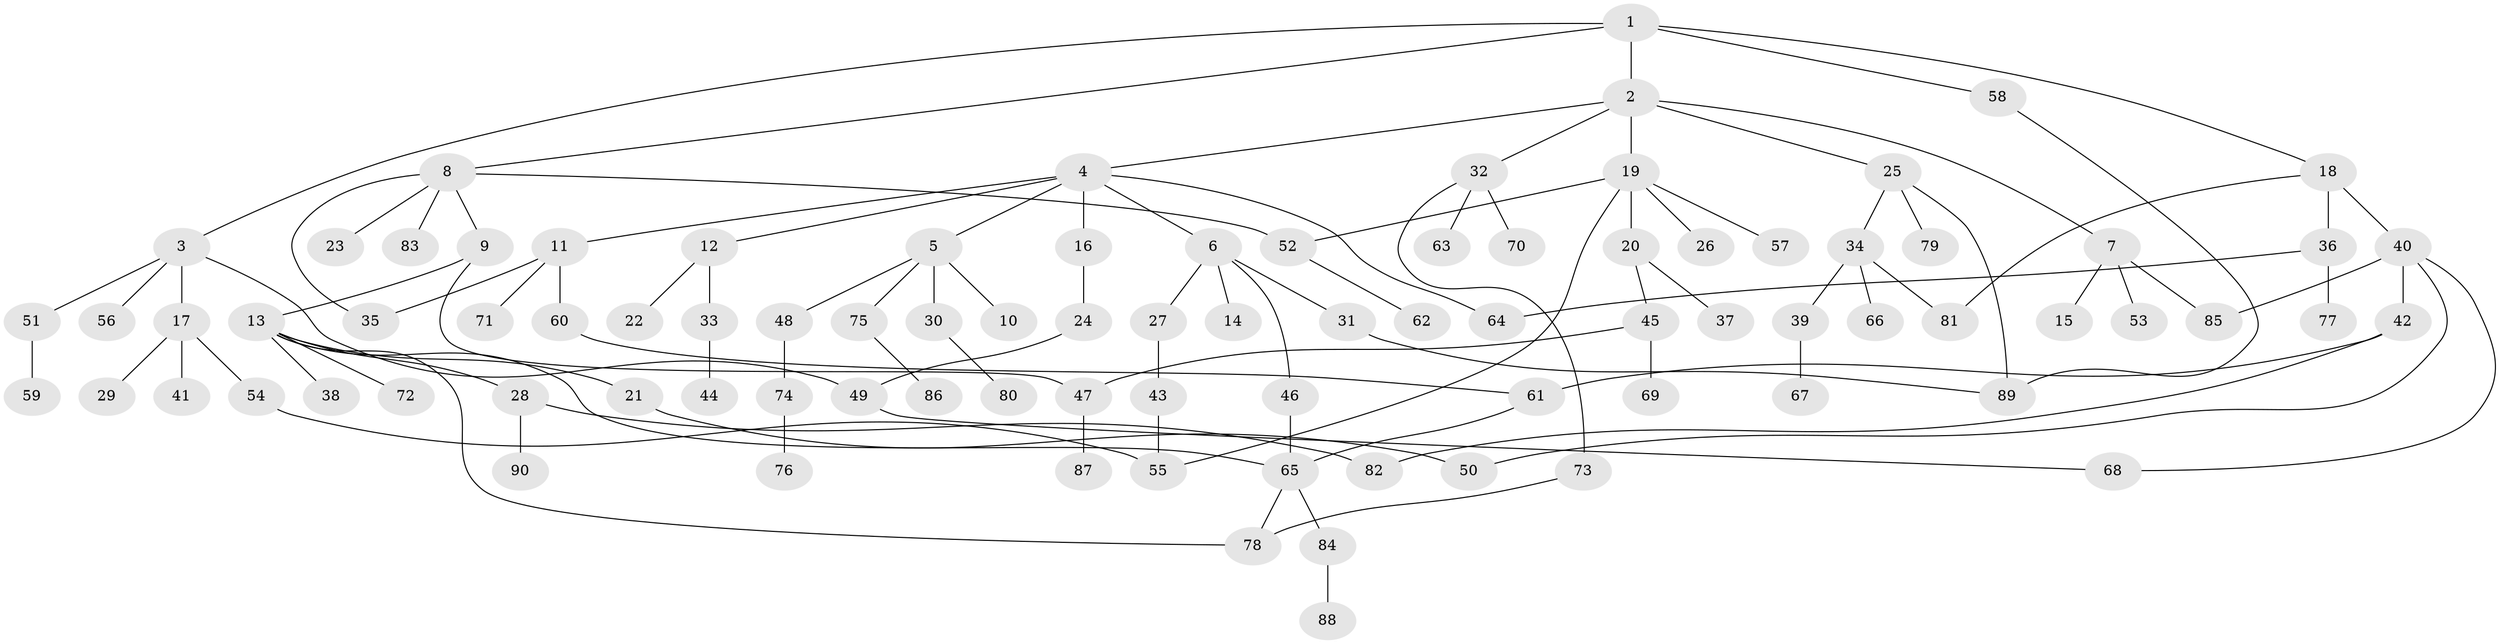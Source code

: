 // coarse degree distribution, {7: 0.06451612903225806, 6: 0.04838709677419355, 5: 0.06451612903225806, 3: 0.16129032258064516, 1: 0.41935483870967744, 4: 0.04838709677419355, 2: 0.1935483870967742}
// Generated by graph-tools (version 1.1) at 2025/41/03/06/25 10:41:30]
// undirected, 90 vertices, 108 edges
graph export_dot {
graph [start="1"]
  node [color=gray90,style=filled];
  1;
  2;
  3;
  4;
  5;
  6;
  7;
  8;
  9;
  10;
  11;
  12;
  13;
  14;
  15;
  16;
  17;
  18;
  19;
  20;
  21;
  22;
  23;
  24;
  25;
  26;
  27;
  28;
  29;
  30;
  31;
  32;
  33;
  34;
  35;
  36;
  37;
  38;
  39;
  40;
  41;
  42;
  43;
  44;
  45;
  46;
  47;
  48;
  49;
  50;
  51;
  52;
  53;
  54;
  55;
  56;
  57;
  58;
  59;
  60;
  61;
  62;
  63;
  64;
  65;
  66;
  67;
  68;
  69;
  70;
  71;
  72;
  73;
  74;
  75;
  76;
  77;
  78;
  79;
  80;
  81;
  82;
  83;
  84;
  85;
  86;
  87;
  88;
  89;
  90;
  1 -- 2;
  1 -- 3;
  1 -- 8;
  1 -- 18;
  1 -- 58;
  2 -- 4;
  2 -- 7;
  2 -- 19;
  2 -- 25;
  2 -- 32;
  3 -- 17;
  3 -- 51;
  3 -- 56;
  3 -- 49;
  4 -- 5;
  4 -- 6;
  4 -- 11;
  4 -- 12;
  4 -- 16;
  4 -- 64;
  5 -- 10;
  5 -- 30;
  5 -- 48;
  5 -- 75;
  6 -- 14;
  6 -- 27;
  6 -- 31;
  6 -- 46;
  7 -- 15;
  7 -- 53;
  7 -- 85;
  8 -- 9;
  8 -- 23;
  8 -- 83;
  8 -- 52;
  8 -- 35;
  9 -- 13;
  9 -- 47;
  11 -- 35;
  11 -- 60;
  11 -- 71;
  12 -- 22;
  12 -- 33;
  13 -- 21;
  13 -- 28;
  13 -- 38;
  13 -- 72;
  13 -- 78;
  13 -- 65;
  16 -- 24;
  17 -- 29;
  17 -- 41;
  17 -- 54;
  18 -- 36;
  18 -- 40;
  18 -- 81;
  19 -- 20;
  19 -- 26;
  19 -- 52;
  19 -- 57;
  19 -- 55;
  20 -- 37;
  20 -- 45;
  21 -- 50;
  24 -- 49;
  25 -- 34;
  25 -- 79;
  25 -- 89;
  27 -- 43;
  28 -- 90;
  28 -- 82;
  30 -- 80;
  31 -- 89;
  32 -- 63;
  32 -- 70;
  32 -- 73;
  33 -- 44;
  34 -- 39;
  34 -- 66;
  34 -- 81;
  36 -- 64;
  36 -- 77;
  39 -- 67;
  40 -- 42;
  40 -- 50;
  40 -- 85;
  40 -- 68;
  42 -- 61;
  42 -- 82;
  43 -- 55;
  45 -- 69;
  45 -- 47;
  46 -- 65;
  47 -- 87;
  48 -- 74;
  49 -- 68;
  51 -- 59;
  52 -- 62;
  54 -- 55;
  58 -- 89;
  60 -- 61;
  61 -- 65;
  65 -- 78;
  65 -- 84;
  73 -- 78;
  74 -- 76;
  75 -- 86;
  84 -- 88;
}
